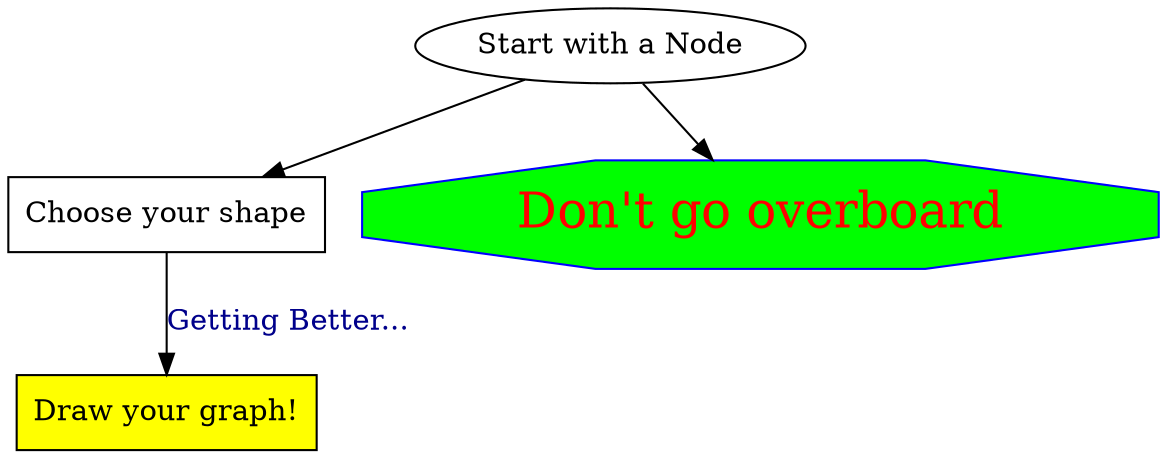 digraph summary{
                start [label="Start with a Node"]
                next [label="Choose your shape", shape=box]
                warning [label="Don't go overboard", color=Blue, fontcolor=Red,fontsize=24,style=filled, fillcolor=green,shape=octagon]
                end [label="Draw your graph!", shape=box, style=filled, fillcolor=yellow]

                start->next
                start->warning 
                next->end [label="Getting Better...", fontcolor=darkblue]

}